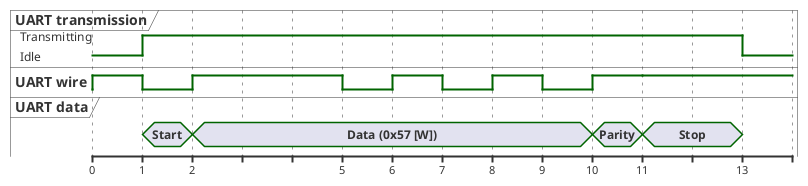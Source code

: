 @startuml
robust "UART transmission" as UT
binary "UART wire" as UW
concise "UART data" as UD

@0
UT is Idle
UW is high

@1
UD is Start
UW is low
UT is Transmitting

@2
UD is "Data (0x57 [W])"

@2
UW is high
@5
UW is low
@6
UW is high
@7
UW is low
@8
UW is high
@9
UW is low
@10
UW is high
UD is Parity

@11
UW is high
UD is Stop

@13
UD is {hidden}
UT is Idle
@enduml